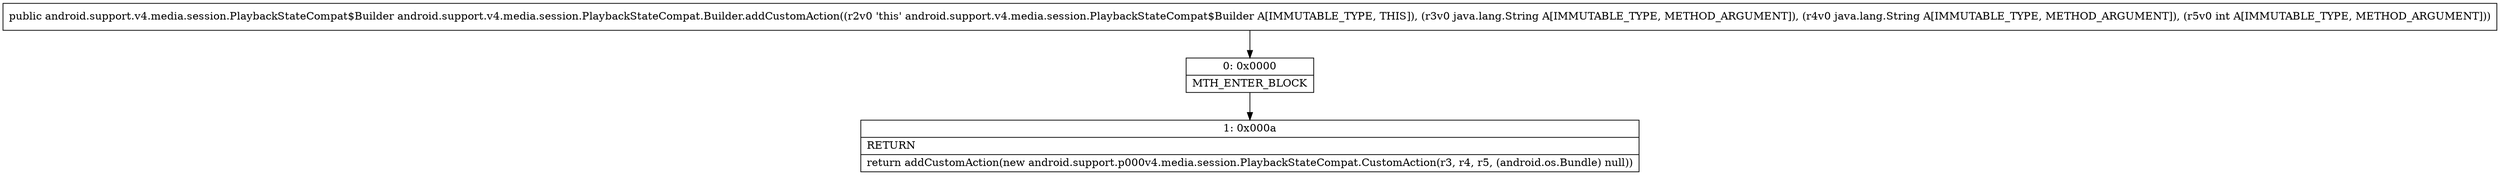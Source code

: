 digraph "CFG forandroid.support.v4.media.session.PlaybackStateCompat.Builder.addCustomAction(Ljava\/lang\/String;Ljava\/lang\/String;I)Landroid\/support\/v4\/media\/session\/PlaybackStateCompat$Builder;" {
Node_0 [shape=record,label="{0\:\ 0x0000|MTH_ENTER_BLOCK\l}"];
Node_1 [shape=record,label="{1\:\ 0x000a|RETURN\l|return addCustomAction(new android.support.p000v4.media.session.PlaybackStateCompat.CustomAction(r3, r4, r5, (android.os.Bundle) null))\l}"];
MethodNode[shape=record,label="{public android.support.v4.media.session.PlaybackStateCompat$Builder android.support.v4.media.session.PlaybackStateCompat.Builder.addCustomAction((r2v0 'this' android.support.v4.media.session.PlaybackStateCompat$Builder A[IMMUTABLE_TYPE, THIS]), (r3v0 java.lang.String A[IMMUTABLE_TYPE, METHOD_ARGUMENT]), (r4v0 java.lang.String A[IMMUTABLE_TYPE, METHOD_ARGUMENT]), (r5v0 int A[IMMUTABLE_TYPE, METHOD_ARGUMENT])) }"];
MethodNode -> Node_0;
Node_0 -> Node_1;
}

